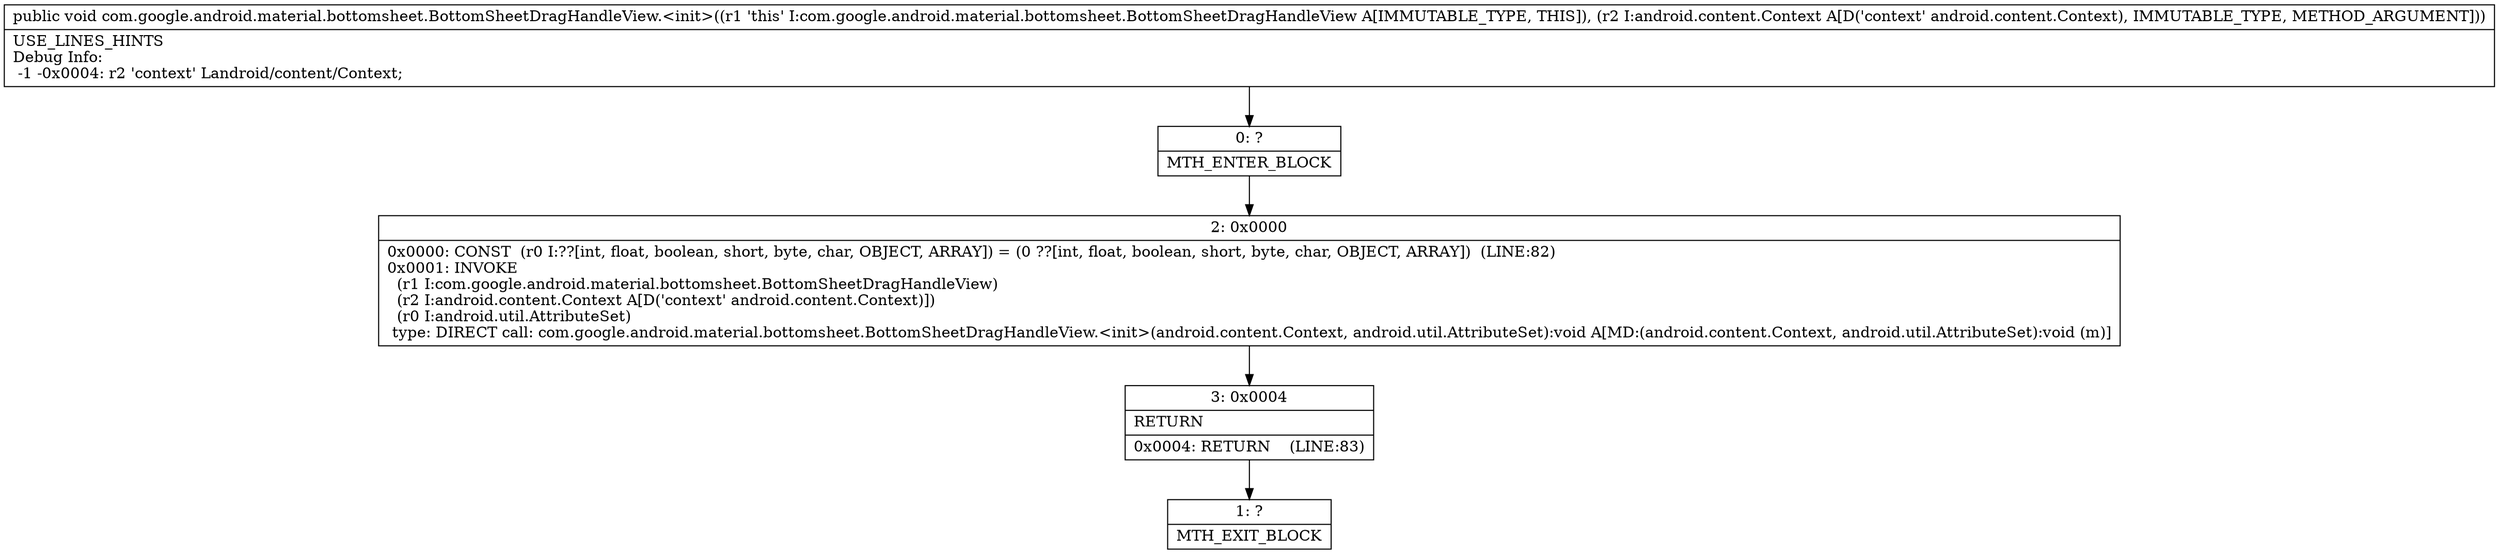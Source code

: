 digraph "CFG forcom.google.android.material.bottomsheet.BottomSheetDragHandleView.\<init\>(Landroid\/content\/Context;)V" {
Node_0 [shape=record,label="{0\:\ ?|MTH_ENTER_BLOCK\l}"];
Node_2 [shape=record,label="{2\:\ 0x0000|0x0000: CONST  (r0 I:??[int, float, boolean, short, byte, char, OBJECT, ARRAY]) = (0 ??[int, float, boolean, short, byte, char, OBJECT, ARRAY])  (LINE:82)\l0x0001: INVOKE  \l  (r1 I:com.google.android.material.bottomsheet.BottomSheetDragHandleView)\l  (r2 I:android.content.Context A[D('context' android.content.Context)])\l  (r0 I:android.util.AttributeSet)\l type: DIRECT call: com.google.android.material.bottomsheet.BottomSheetDragHandleView.\<init\>(android.content.Context, android.util.AttributeSet):void A[MD:(android.content.Context, android.util.AttributeSet):void (m)]\l}"];
Node_3 [shape=record,label="{3\:\ 0x0004|RETURN\l|0x0004: RETURN    (LINE:83)\l}"];
Node_1 [shape=record,label="{1\:\ ?|MTH_EXIT_BLOCK\l}"];
MethodNode[shape=record,label="{public void com.google.android.material.bottomsheet.BottomSheetDragHandleView.\<init\>((r1 'this' I:com.google.android.material.bottomsheet.BottomSheetDragHandleView A[IMMUTABLE_TYPE, THIS]), (r2 I:android.content.Context A[D('context' android.content.Context), IMMUTABLE_TYPE, METHOD_ARGUMENT]))  | USE_LINES_HINTS\lDebug Info:\l  \-1 \-0x0004: r2 'context' Landroid\/content\/Context;\l}"];
MethodNode -> Node_0;Node_0 -> Node_2;
Node_2 -> Node_3;
Node_3 -> Node_1;
}

